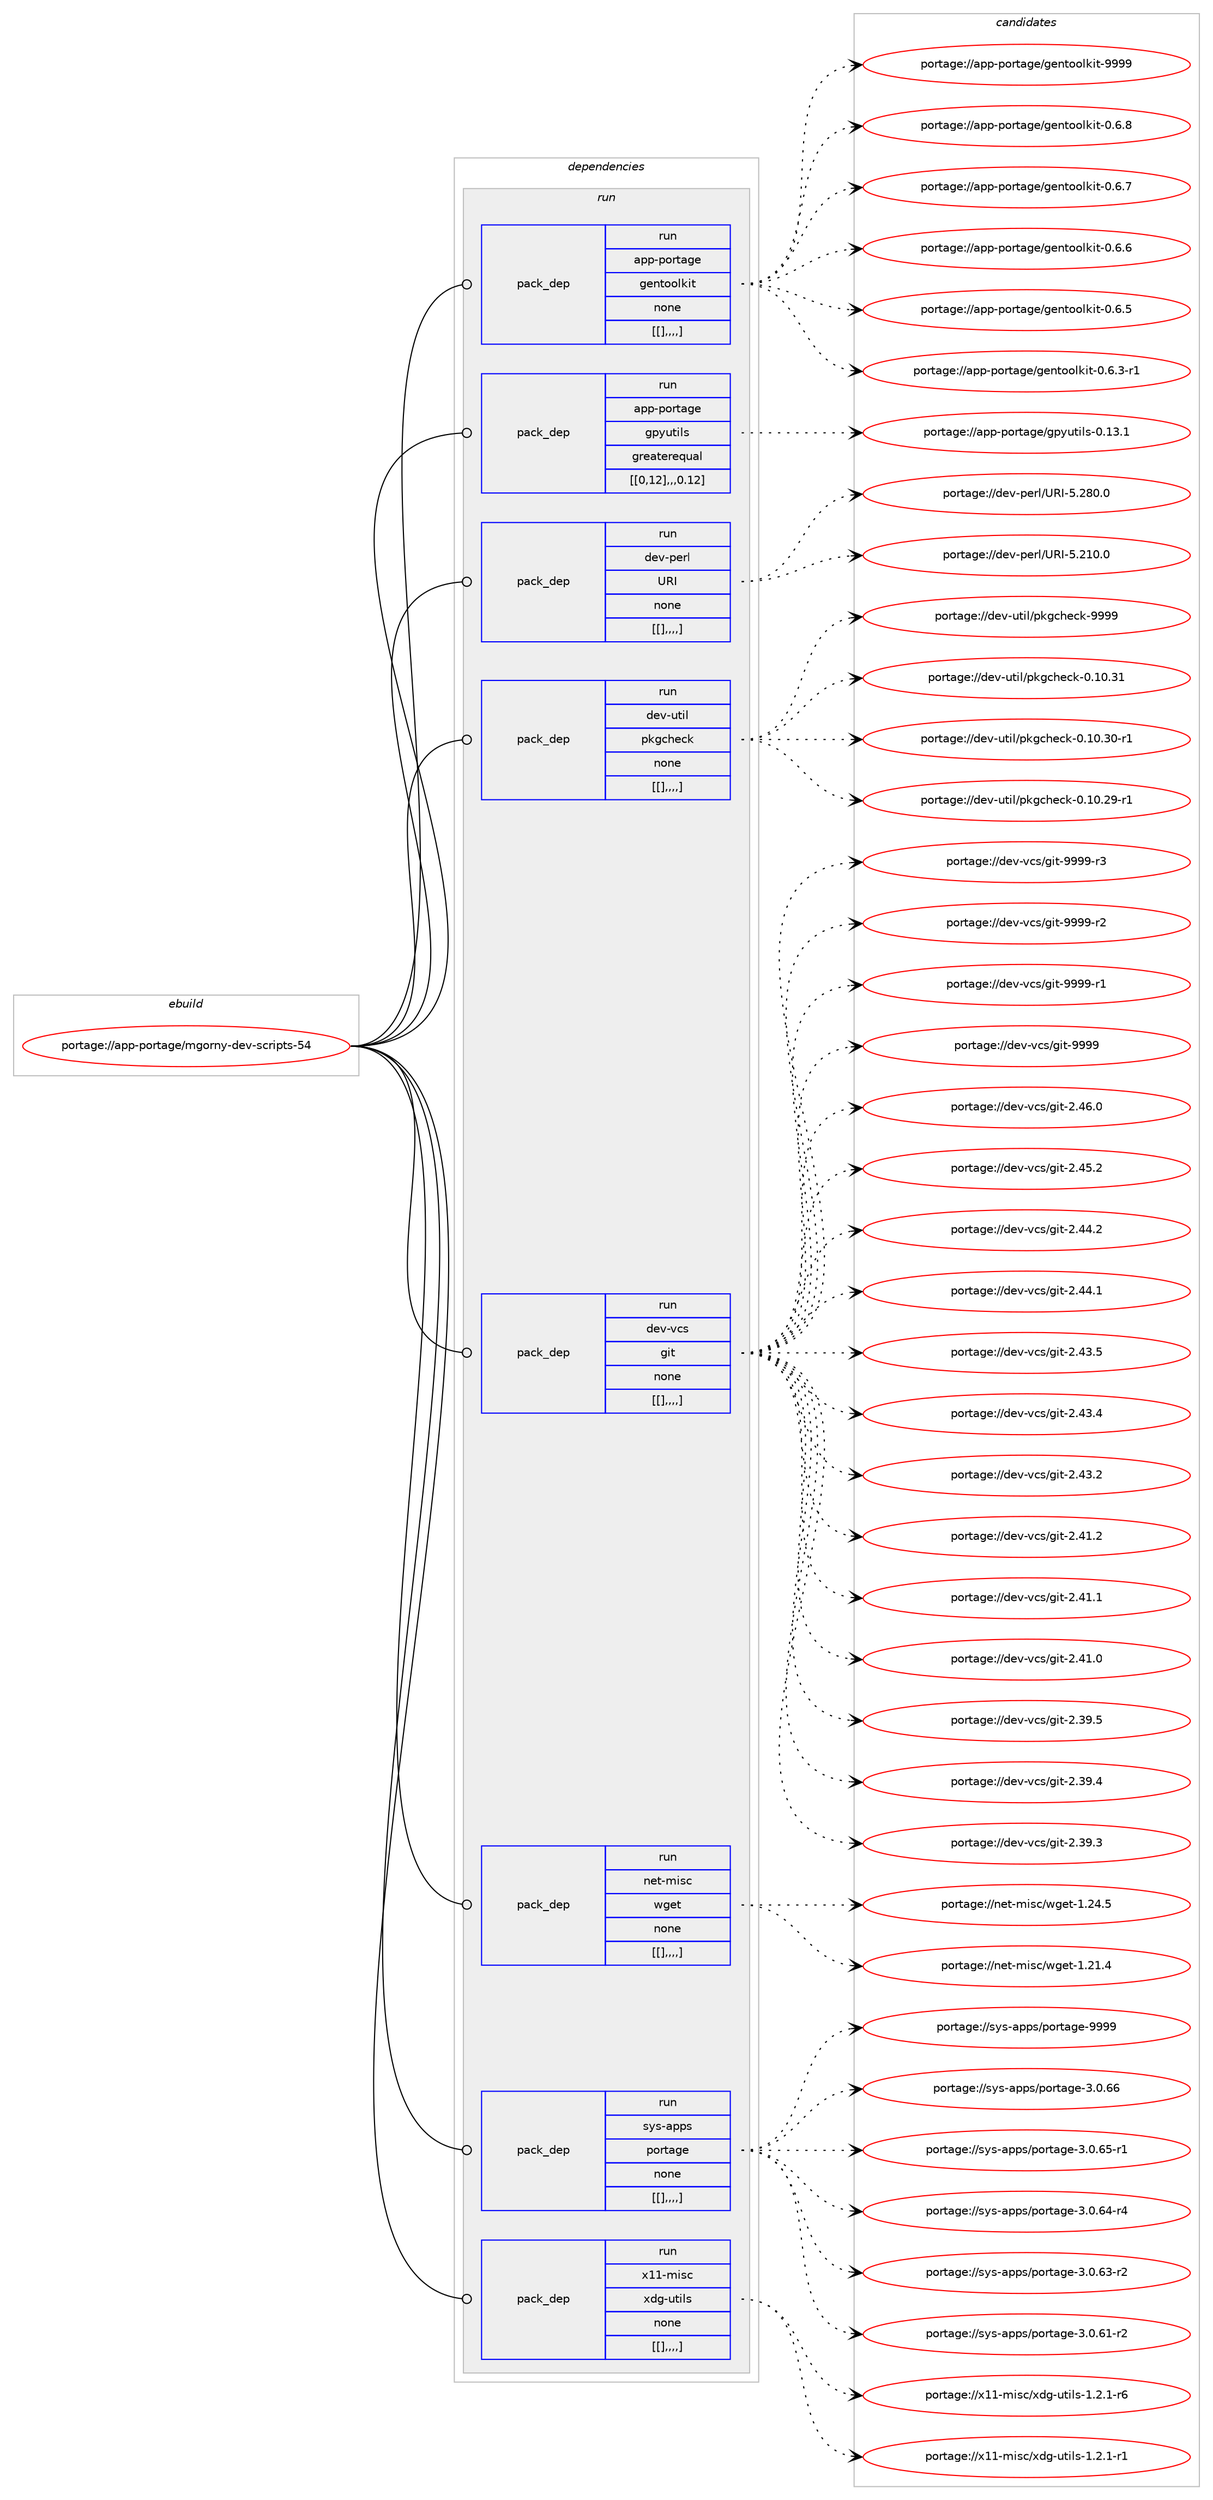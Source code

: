 digraph prolog {

# *************
# Graph options
# *************

newrank=true;
concentrate=true;
compound=true;
graph [rankdir=LR,fontname=Helvetica,fontsize=10,ranksep=1.5];#, ranksep=2.5, nodesep=0.2];
edge  [arrowhead=vee];
node  [fontname=Helvetica,fontsize=10];

# **********
# The ebuild
# **********

subgraph cluster_leftcol {
color=gray;
label=<<i>ebuild</i>>;
id [label="portage://app-portage/mgorny-dev-scripts-54", color=red, width=4, href="../app-portage/mgorny-dev-scripts-54.svg"];
}

# ****************
# The dependencies
# ****************

subgraph cluster_midcol {
color=gray;
label=<<i>dependencies</i>>;
subgraph cluster_compile {
fillcolor="#eeeeee";
style=filled;
label=<<i>compile</i>>;
}
subgraph cluster_compileandrun {
fillcolor="#eeeeee";
style=filled;
label=<<i>compile and run</i>>;
}
subgraph cluster_run {
fillcolor="#eeeeee";
style=filled;
label=<<i>run</i>>;
subgraph pack36834 {
dependency51593 [label=<<TABLE BORDER="0" CELLBORDER="1" CELLSPACING="0" CELLPADDING="4" WIDTH="220"><TR><TD ROWSPAN="6" CELLPADDING="30">pack_dep</TD></TR><TR><TD WIDTH="110">run</TD></TR><TR><TD>app-portage</TD></TR><TR><TD>gentoolkit</TD></TR><TR><TD>none</TD></TR><TR><TD>[[],,,,]</TD></TR></TABLE>>, shape=none, color=blue];
}
id:e -> dependency51593:w [weight=20,style="solid",arrowhead="odot"];
subgraph pack36835 {
dependency51594 [label=<<TABLE BORDER="0" CELLBORDER="1" CELLSPACING="0" CELLPADDING="4" WIDTH="220"><TR><TD ROWSPAN="6" CELLPADDING="30">pack_dep</TD></TR><TR><TD WIDTH="110">run</TD></TR><TR><TD>app-portage</TD></TR><TR><TD>gpyutils</TD></TR><TR><TD>greaterequal</TD></TR><TR><TD>[[0,12],,,0.12]</TD></TR></TABLE>>, shape=none, color=blue];
}
id:e -> dependency51594:w [weight=20,style="solid",arrowhead="odot"];
subgraph pack36836 {
dependency51595 [label=<<TABLE BORDER="0" CELLBORDER="1" CELLSPACING="0" CELLPADDING="4" WIDTH="220"><TR><TD ROWSPAN="6" CELLPADDING="30">pack_dep</TD></TR><TR><TD WIDTH="110">run</TD></TR><TR><TD>dev-perl</TD></TR><TR><TD>URI</TD></TR><TR><TD>none</TD></TR><TR><TD>[[],,,,]</TD></TR></TABLE>>, shape=none, color=blue];
}
id:e -> dependency51595:w [weight=20,style="solid",arrowhead="odot"];
subgraph pack36837 {
dependency51596 [label=<<TABLE BORDER="0" CELLBORDER="1" CELLSPACING="0" CELLPADDING="4" WIDTH="220"><TR><TD ROWSPAN="6" CELLPADDING="30">pack_dep</TD></TR><TR><TD WIDTH="110">run</TD></TR><TR><TD>dev-util</TD></TR><TR><TD>pkgcheck</TD></TR><TR><TD>none</TD></TR><TR><TD>[[],,,,]</TD></TR></TABLE>>, shape=none, color=blue];
}
id:e -> dependency51596:w [weight=20,style="solid",arrowhead="odot"];
subgraph pack36838 {
dependency51597 [label=<<TABLE BORDER="0" CELLBORDER="1" CELLSPACING="0" CELLPADDING="4" WIDTH="220"><TR><TD ROWSPAN="6" CELLPADDING="30">pack_dep</TD></TR><TR><TD WIDTH="110">run</TD></TR><TR><TD>dev-vcs</TD></TR><TR><TD>git</TD></TR><TR><TD>none</TD></TR><TR><TD>[[],,,,]</TD></TR></TABLE>>, shape=none, color=blue];
}
id:e -> dependency51597:w [weight=20,style="solid",arrowhead="odot"];
subgraph pack36839 {
dependency51598 [label=<<TABLE BORDER="0" CELLBORDER="1" CELLSPACING="0" CELLPADDING="4" WIDTH="220"><TR><TD ROWSPAN="6" CELLPADDING="30">pack_dep</TD></TR><TR><TD WIDTH="110">run</TD></TR><TR><TD>net-misc</TD></TR><TR><TD>wget</TD></TR><TR><TD>none</TD></TR><TR><TD>[[],,,,]</TD></TR></TABLE>>, shape=none, color=blue];
}
id:e -> dependency51598:w [weight=20,style="solid",arrowhead="odot"];
subgraph pack36840 {
dependency51599 [label=<<TABLE BORDER="0" CELLBORDER="1" CELLSPACING="0" CELLPADDING="4" WIDTH="220"><TR><TD ROWSPAN="6" CELLPADDING="30">pack_dep</TD></TR><TR><TD WIDTH="110">run</TD></TR><TR><TD>sys-apps</TD></TR><TR><TD>portage</TD></TR><TR><TD>none</TD></TR><TR><TD>[[],,,,]</TD></TR></TABLE>>, shape=none, color=blue];
}
id:e -> dependency51599:w [weight=20,style="solid",arrowhead="odot"];
subgraph pack36841 {
dependency51600 [label=<<TABLE BORDER="0" CELLBORDER="1" CELLSPACING="0" CELLPADDING="4" WIDTH="220"><TR><TD ROWSPAN="6" CELLPADDING="30">pack_dep</TD></TR><TR><TD WIDTH="110">run</TD></TR><TR><TD>x11-misc</TD></TR><TR><TD>xdg-utils</TD></TR><TR><TD>none</TD></TR><TR><TD>[[],,,,]</TD></TR></TABLE>>, shape=none, color=blue];
}
id:e -> dependency51600:w [weight=20,style="solid",arrowhead="odot"];
}
}

# **************
# The candidates
# **************

subgraph cluster_choices {
rank=same;
color=gray;
label=<<i>candidates</i>>;

subgraph choice36834 {
color=black;
nodesep=1;
choice971121124511211111411697103101471031011101161111111081071051164557575757 [label="portage://app-portage/gentoolkit-9999", color=red, width=4,href="../app-portage/gentoolkit-9999.svg"];
choice97112112451121111141169710310147103101110116111111108107105116454846544656 [label="portage://app-portage/gentoolkit-0.6.8", color=red, width=4,href="../app-portage/gentoolkit-0.6.8.svg"];
choice97112112451121111141169710310147103101110116111111108107105116454846544655 [label="portage://app-portage/gentoolkit-0.6.7", color=red, width=4,href="../app-portage/gentoolkit-0.6.7.svg"];
choice97112112451121111141169710310147103101110116111111108107105116454846544654 [label="portage://app-portage/gentoolkit-0.6.6", color=red, width=4,href="../app-portage/gentoolkit-0.6.6.svg"];
choice97112112451121111141169710310147103101110116111111108107105116454846544653 [label="portage://app-portage/gentoolkit-0.6.5", color=red, width=4,href="../app-portage/gentoolkit-0.6.5.svg"];
choice971121124511211111411697103101471031011101161111111081071051164548465446514511449 [label="portage://app-portage/gentoolkit-0.6.3-r1", color=red, width=4,href="../app-portage/gentoolkit-0.6.3-r1.svg"];
dependency51593:e -> choice971121124511211111411697103101471031011101161111111081071051164557575757:w [style=dotted,weight="100"];
dependency51593:e -> choice97112112451121111141169710310147103101110116111111108107105116454846544656:w [style=dotted,weight="100"];
dependency51593:e -> choice97112112451121111141169710310147103101110116111111108107105116454846544655:w [style=dotted,weight="100"];
dependency51593:e -> choice97112112451121111141169710310147103101110116111111108107105116454846544654:w [style=dotted,weight="100"];
dependency51593:e -> choice97112112451121111141169710310147103101110116111111108107105116454846544653:w [style=dotted,weight="100"];
dependency51593:e -> choice971121124511211111411697103101471031011101161111111081071051164548465446514511449:w [style=dotted,weight="100"];
}
subgraph choice36835 {
color=black;
nodesep=1;
choice9711211245112111114116971031014710311212111711610510811545484649514649 [label="portage://app-portage/gpyutils-0.13.1", color=red, width=4,href="../app-portage/gpyutils-0.13.1.svg"];
dependency51594:e -> choice9711211245112111114116971031014710311212111711610510811545484649514649:w [style=dotted,weight="100"];
}
subgraph choice36836 {
color=black;
nodesep=1;
choice10010111845112101114108478582734553465056484648 [label="portage://dev-perl/URI-5.280.0", color=red, width=4,href="../dev-perl/URI-5.280.0.svg"];
choice10010111845112101114108478582734553465049484648 [label="portage://dev-perl/URI-5.210.0", color=red, width=4,href="../dev-perl/URI-5.210.0.svg"];
dependency51595:e -> choice10010111845112101114108478582734553465056484648:w [style=dotted,weight="100"];
dependency51595:e -> choice10010111845112101114108478582734553465049484648:w [style=dotted,weight="100"];
}
subgraph choice36837 {
color=black;
nodesep=1;
choice100101118451171161051084711210710399104101991074557575757 [label="portage://dev-util/pkgcheck-9999", color=red, width=4,href="../dev-util/pkgcheck-9999.svg"];
choice100101118451171161051084711210710399104101991074548464948465149 [label="portage://dev-util/pkgcheck-0.10.31", color=red, width=4,href="../dev-util/pkgcheck-0.10.31.svg"];
choice1001011184511711610510847112107103991041019910745484649484651484511449 [label="portage://dev-util/pkgcheck-0.10.30-r1", color=red, width=4,href="../dev-util/pkgcheck-0.10.30-r1.svg"];
choice1001011184511711610510847112107103991041019910745484649484650574511449 [label="portage://dev-util/pkgcheck-0.10.29-r1", color=red, width=4,href="../dev-util/pkgcheck-0.10.29-r1.svg"];
dependency51596:e -> choice100101118451171161051084711210710399104101991074557575757:w [style=dotted,weight="100"];
dependency51596:e -> choice100101118451171161051084711210710399104101991074548464948465149:w [style=dotted,weight="100"];
dependency51596:e -> choice1001011184511711610510847112107103991041019910745484649484651484511449:w [style=dotted,weight="100"];
dependency51596:e -> choice1001011184511711610510847112107103991041019910745484649484650574511449:w [style=dotted,weight="100"];
}
subgraph choice36838 {
color=black;
nodesep=1;
choice10010111845118991154710310511645575757574511451 [label="portage://dev-vcs/git-9999-r3", color=red, width=4,href="../dev-vcs/git-9999-r3.svg"];
choice10010111845118991154710310511645575757574511450 [label="portage://dev-vcs/git-9999-r2", color=red, width=4,href="../dev-vcs/git-9999-r2.svg"];
choice10010111845118991154710310511645575757574511449 [label="portage://dev-vcs/git-9999-r1", color=red, width=4,href="../dev-vcs/git-9999-r1.svg"];
choice1001011184511899115471031051164557575757 [label="portage://dev-vcs/git-9999", color=red, width=4,href="../dev-vcs/git-9999.svg"];
choice10010111845118991154710310511645504652544648 [label="portage://dev-vcs/git-2.46.0", color=red, width=4,href="../dev-vcs/git-2.46.0.svg"];
choice10010111845118991154710310511645504652534650 [label="portage://dev-vcs/git-2.45.2", color=red, width=4,href="../dev-vcs/git-2.45.2.svg"];
choice10010111845118991154710310511645504652524650 [label="portage://dev-vcs/git-2.44.2", color=red, width=4,href="../dev-vcs/git-2.44.2.svg"];
choice10010111845118991154710310511645504652524649 [label="portage://dev-vcs/git-2.44.1", color=red, width=4,href="../dev-vcs/git-2.44.1.svg"];
choice10010111845118991154710310511645504652514653 [label="portage://dev-vcs/git-2.43.5", color=red, width=4,href="../dev-vcs/git-2.43.5.svg"];
choice10010111845118991154710310511645504652514652 [label="portage://dev-vcs/git-2.43.4", color=red, width=4,href="../dev-vcs/git-2.43.4.svg"];
choice10010111845118991154710310511645504652514650 [label="portage://dev-vcs/git-2.43.2", color=red, width=4,href="../dev-vcs/git-2.43.2.svg"];
choice10010111845118991154710310511645504652494650 [label="portage://dev-vcs/git-2.41.2", color=red, width=4,href="../dev-vcs/git-2.41.2.svg"];
choice10010111845118991154710310511645504652494649 [label="portage://dev-vcs/git-2.41.1", color=red, width=4,href="../dev-vcs/git-2.41.1.svg"];
choice10010111845118991154710310511645504652494648 [label="portage://dev-vcs/git-2.41.0", color=red, width=4,href="../dev-vcs/git-2.41.0.svg"];
choice10010111845118991154710310511645504651574653 [label="portage://dev-vcs/git-2.39.5", color=red, width=4,href="../dev-vcs/git-2.39.5.svg"];
choice10010111845118991154710310511645504651574652 [label="portage://dev-vcs/git-2.39.4", color=red, width=4,href="../dev-vcs/git-2.39.4.svg"];
choice10010111845118991154710310511645504651574651 [label="portage://dev-vcs/git-2.39.3", color=red, width=4,href="../dev-vcs/git-2.39.3.svg"];
dependency51597:e -> choice10010111845118991154710310511645575757574511451:w [style=dotted,weight="100"];
dependency51597:e -> choice10010111845118991154710310511645575757574511450:w [style=dotted,weight="100"];
dependency51597:e -> choice10010111845118991154710310511645575757574511449:w [style=dotted,weight="100"];
dependency51597:e -> choice1001011184511899115471031051164557575757:w [style=dotted,weight="100"];
dependency51597:e -> choice10010111845118991154710310511645504652544648:w [style=dotted,weight="100"];
dependency51597:e -> choice10010111845118991154710310511645504652534650:w [style=dotted,weight="100"];
dependency51597:e -> choice10010111845118991154710310511645504652524650:w [style=dotted,weight="100"];
dependency51597:e -> choice10010111845118991154710310511645504652524649:w [style=dotted,weight="100"];
dependency51597:e -> choice10010111845118991154710310511645504652514653:w [style=dotted,weight="100"];
dependency51597:e -> choice10010111845118991154710310511645504652514652:w [style=dotted,weight="100"];
dependency51597:e -> choice10010111845118991154710310511645504652514650:w [style=dotted,weight="100"];
dependency51597:e -> choice10010111845118991154710310511645504652494650:w [style=dotted,weight="100"];
dependency51597:e -> choice10010111845118991154710310511645504652494649:w [style=dotted,weight="100"];
dependency51597:e -> choice10010111845118991154710310511645504652494648:w [style=dotted,weight="100"];
dependency51597:e -> choice10010111845118991154710310511645504651574653:w [style=dotted,weight="100"];
dependency51597:e -> choice10010111845118991154710310511645504651574652:w [style=dotted,weight="100"];
dependency51597:e -> choice10010111845118991154710310511645504651574651:w [style=dotted,weight="100"];
}
subgraph choice36839 {
color=black;
nodesep=1;
choice11010111645109105115994711910310111645494650524653 [label="portage://net-misc/wget-1.24.5", color=red, width=4,href="../net-misc/wget-1.24.5.svg"];
choice11010111645109105115994711910310111645494650494652 [label="portage://net-misc/wget-1.21.4", color=red, width=4,href="../net-misc/wget-1.21.4.svg"];
dependency51598:e -> choice11010111645109105115994711910310111645494650524653:w [style=dotted,weight="100"];
dependency51598:e -> choice11010111645109105115994711910310111645494650494652:w [style=dotted,weight="100"];
}
subgraph choice36840 {
color=black;
nodesep=1;
choice115121115459711211211547112111114116971031014557575757 [label="portage://sys-apps/portage-9999", color=red, width=4,href="../sys-apps/portage-9999.svg"];
choice1151211154597112112115471121111141169710310145514648465454 [label="portage://sys-apps/portage-3.0.66", color=red, width=4,href="../sys-apps/portage-3.0.66.svg"];
choice11512111545971121121154711211111411697103101455146484654534511449 [label="portage://sys-apps/portage-3.0.65-r1", color=red, width=4,href="../sys-apps/portage-3.0.65-r1.svg"];
choice11512111545971121121154711211111411697103101455146484654524511452 [label="portage://sys-apps/portage-3.0.64-r4", color=red, width=4,href="../sys-apps/portage-3.0.64-r4.svg"];
choice11512111545971121121154711211111411697103101455146484654514511450 [label="portage://sys-apps/portage-3.0.63-r2", color=red, width=4,href="../sys-apps/portage-3.0.63-r2.svg"];
choice11512111545971121121154711211111411697103101455146484654494511450 [label="portage://sys-apps/portage-3.0.61-r2", color=red, width=4,href="../sys-apps/portage-3.0.61-r2.svg"];
dependency51599:e -> choice115121115459711211211547112111114116971031014557575757:w [style=dotted,weight="100"];
dependency51599:e -> choice1151211154597112112115471121111141169710310145514648465454:w [style=dotted,weight="100"];
dependency51599:e -> choice11512111545971121121154711211111411697103101455146484654534511449:w [style=dotted,weight="100"];
dependency51599:e -> choice11512111545971121121154711211111411697103101455146484654524511452:w [style=dotted,weight="100"];
dependency51599:e -> choice11512111545971121121154711211111411697103101455146484654514511450:w [style=dotted,weight="100"];
dependency51599:e -> choice11512111545971121121154711211111411697103101455146484654494511450:w [style=dotted,weight="100"];
}
subgraph choice36841 {
color=black;
nodesep=1;
choice1204949451091051159947120100103451171161051081154549465046494511454 [label="portage://x11-misc/xdg-utils-1.2.1-r6", color=red, width=4,href="../x11-misc/xdg-utils-1.2.1-r6.svg"];
choice1204949451091051159947120100103451171161051081154549465046494511449 [label="portage://x11-misc/xdg-utils-1.2.1-r1", color=red, width=4,href="../x11-misc/xdg-utils-1.2.1-r1.svg"];
dependency51600:e -> choice1204949451091051159947120100103451171161051081154549465046494511454:w [style=dotted,weight="100"];
dependency51600:e -> choice1204949451091051159947120100103451171161051081154549465046494511449:w [style=dotted,weight="100"];
}
}

}

